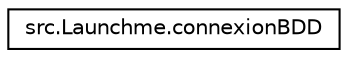 digraph "Graphical Class Hierarchy"
{
  edge [fontname="Helvetica",fontsize="10",labelfontname="Helvetica",labelfontsize="10"];
  node [fontname="Helvetica",fontsize="10",shape=record];
  rankdir="LR";
  Node1 [label="src.Launchme.connexionBDD",height=0.2,width=0.4,color="black", fillcolor="white", style="filled",URL="$classsrc_1_1_launchme_1_1connexion_b_d_d.html"];
}
